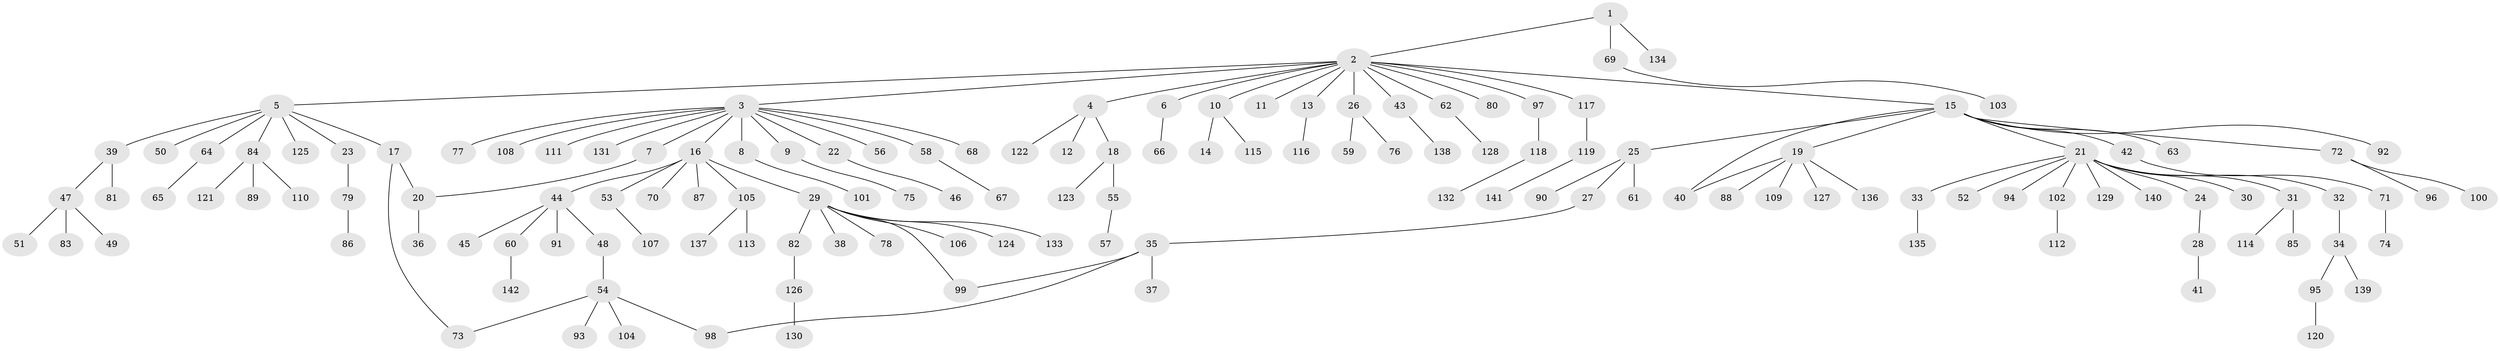// coarse degree distribution, {1: 0.7294117647058823, 8: 0.023529411764705882, 5: 0.011764705882352941, 2: 0.17647058823529413, 4: 0.023529411764705882, 6: 0.023529411764705882, 39: 0.011764705882352941}
// Generated by graph-tools (version 1.1) at 2025/51/03/04/25 21:51:35]
// undirected, 142 vertices, 146 edges
graph export_dot {
graph [start="1"]
  node [color=gray90,style=filled];
  1;
  2;
  3;
  4;
  5;
  6;
  7;
  8;
  9;
  10;
  11;
  12;
  13;
  14;
  15;
  16;
  17;
  18;
  19;
  20;
  21;
  22;
  23;
  24;
  25;
  26;
  27;
  28;
  29;
  30;
  31;
  32;
  33;
  34;
  35;
  36;
  37;
  38;
  39;
  40;
  41;
  42;
  43;
  44;
  45;
  46;
  47;
  48;
  49;
  50;
  51;
  52;
  53;
  54;
  55;
  56;
  57;
  58;
  59;
  60;
  61;
  62;
  63;
  64;
  65;
  66;
  67;
  68;
  69;
  70;
  71;
  72;
  73;
  74;
  75;
  76;
  77;
  78;
  79;
  80;
  81;
  82;
  83;
  84;
  85;
  86;
  87;
  88;
  89;
  90;
  91;
  92;
  93;
  94;
  95;
  96;
  97;
  98;
  99;
  100;
  101;
  102;
  103;
  104;
  105;
  106;
  107;
  108;
  109;
  110;
  111;
  112;
  113;
  114;
  115;
  116;
  117;
  118;
  119;
  120;
  121;
  122;
  123;
  124;
  125;
  126;
  127;
  128;
  129;
  130;
  131;
  132;
  133;
  134;
  135;
  136;
  137;
  138;
  139;
  140;
  141;
  142;
  1 -- 2;
  1 -- 69;
  1 -- 134;
  2 -- 3;
  2 -- 4;
  2 -- 5;
  2 -- 6;
  2 -- 10;
  2 -- 11;
  2 -- 13;
  2 -- 15;
  2 -- 26;
  2 -- 43;
  2 -- 62;
  2 -- 80;
  2 -- 97;
  2 -- 117;
  3 -- 7;
  3 -- 8;
  3 -- 9;
  3 -- 16;
  3 -- 22;
  3 -- 56;
  3 -- 58;
  3 -- 68;
  3 -- 77;
  3 -- 108;
  3 -- 111;
  3 -- 131;
  4 -- 12;
  4 -- 18;
  4 -- 122;
  5 -- 17;
  5 -- 23;
  5 -- 39;
  5 -- 50;
  5 -- 64;
  5 -- 84;
  5 -- 125;
  6 -- 66;
  7 -- 20;
  8 -- 101;
  9 -- 75;
  10 -- 14;
  10 -- 115;
  13 -- 116;
  15 -- 19;
  15 -- 21;
  15 -- 25;
  15 -- 40;
  15 -- 42;
  15 -- 63;
  15 -- 72;
  15 -- 92;
  16 -- 29;
  16 -- 44;
  16 -- 53;
  16 -- 70;
  16 -- 87;
  16 -- 105;
  17 -- 20;
  17 -- 73;
  18 -- 55;
  18 -- 123;
  19 -- 40;
  19 -- 88;
  19 -- 109;
  19 -- 127;
  19 -- 136;
  20 -- 36;
  21 -- 24;
  21 -- 30;
  21 -- 31;
  21 -- 32;
  21 -- 33;
  21 -- 52;
  21 -- 94;
  21 -- 102;
  21 -- 129;
  21 -- 140;
  22 -- 46;
  23 -- 79;
  24 -- 28;
  25 -- 27;
  25 -- 61;
  25 -- 90;
  26 -- 59;
  26 -- 76;
  27 -- 35;
  28 -- 41;
  29 -- 38;
  29 -- 78;
  29 -- 82;
  29 -- 99;
  29 -- 106;
  29 -- 124;
  29 -- 133;
  31 -- 85;
  31 -- 114;
  32 -- 34;
  33 -- 135;
  34 -- 95;
  34 -- 139;
  35 -- 37;
  35 -- 98;
  35 -- 99;
  39 -- 47;
  39 -- 81;
  42 -- 71;
  43 -- 138;
  44 -- 45;
  44 -- 48;
  44 -- 60;
  44 -- 91;
  47 -- 49;
  47 -- 51;
  47 -- 83;
  48 -- 54;
  53 -- 107;
  54 -- 73;
  54 -- 93;
  54 -- 98;
  54 -- 104;
  55 -- 57;
  58 -- 67;
  60 -- 142;
  62 -- 128;
  64 -- 65;
  69 -- 103;
  71 -- 74;
  72 -- 96;
  72 -- 100;
  79 -- 86;
  82 -- 126;
  84 -- 89;
  84 -- 110;
  84 -- 121;
  95 -- 120;
  97 -- 118;
  102 -- 112;
  105 -- 113;
  105 -- 137;
  117 -- 119;
  118 -- 132;
  119 -- 141;
  126 -- 130;
}
